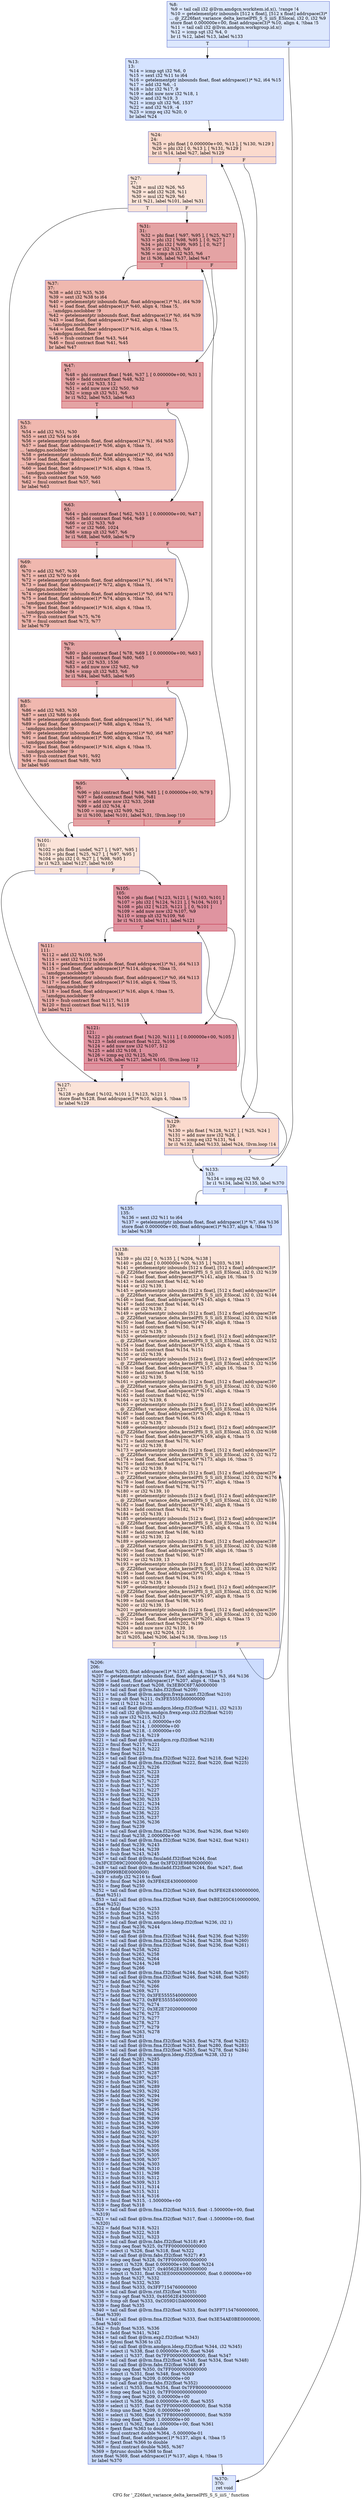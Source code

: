 digraph "CFG for '_Z26fast_variance_delta_kernelPfS_S_S_iiiS_' function" {
	label="CFG for '_Z26fast_variance_delta_kernelPfS_S_S_iiiS_' function";

	Node0x52ce030 [shape=record,color="#3d50c3ff", style=filled, fillcolor="#b2ccfb70",label="{%8:\l  %9 = tail call i32 @llvm.amdgcn.workitem.id.x(), !range !4\l  %10 = getelementptr inbounds [512 x float], [512 x float] addrspace(3)*\l... @_ZZ26fast_variance_delta_kernelPfS_S_S_iiiS_E5local, i32 0, i32 %9\l  store float 0.000000e+00, float addrspace(3)* %10, align 4, !tbaa !5\l  %11 = tail call i32 @llvm.amdgcn.workgroup.id.x()\l  %12 = icmp sgt i32 %4, 0\l  br i1 %12, label %13, label %133\l|{<s0>T|<s1>F}}"];
	Node0x52ce030:s0 -> Node0x52d0390;
	Node0x52ce030:s1 -> Node0x52d0420;
	Node0x52d0390 [shape=record,color="#3d50c3ff", style=filled, fillcolor="#a1c0ff70",label="{%13:\l13:                                               \l  %14 = icmp sgt i32 %6, 0\l  %15 = sext i32 %11 to i64\l  %16 = getelementptr inbounds float, float addrspace(1)* %2, i64 %15\l  %17 = add i32 %6, -1\l  %18 = lshr i32 %17, 9\l  %19 = add nuw nsw i32 %18, 1\l  %20 = and i32 %19, 3\l  %21 = icmp ult i32 %6, 1537\l  %22 = and i32 %19, -4\l  %23 = icmp eq i32 %20, 0\l  br label %24\l}"];
	Node0x52d0390 -> Node0x52d0c90;
	Node0x52d0c90 [shape=record,color="#3d50c3ff", style=filled, fillcolor="#f7ac8e70",label="{%24:\l24:                                               \l  %25 = phi float [ 0.000000e+00, %13 ], [ %130, %129 ]\l  %26 = phi i32 [ 0, %13 ], [ %131, %129 ]\l  br i1 %14, label %27, label %129\l|{<s0>T|<s1>F}}"];
	Node0x52d0c90:s0 -> Node0x52d0fe0;
	Node0x52d0c90:s1 -> Node0x52d0d80;
	Node0x52d0fe0 [shape=record,color="#3d50c3ff", style=filled, fillcolor="#f6bfa670",label="{%27:\l27:                                               \l  %28 = mul i32 %26, %5\l  %29 = add i32 %28, %11\l  %30 = mul i32 %29, %6\l  br i1 %21, label %101, label %31\l|{<s0>T|<s1>F}}"];
	Node0x52d0fe0:s0 -> Node0x52d12d0;
	Node0x52d0fe0:s1 -> Node0x52d1320;
	Node0x52d1320 [shape=record,color="#b70d28ff", style=filled, fillcolor="#c32e3170",label="{%31:\l31:                                               \l  %32 = phi float [ %97, %95 ], [ %25, %27 ]\l  %33 = phi i32 [ %98, %95 ], [ 0, %27 ]\l  %34 = phi i32 [ %99, %95 ], [ 0, %27 ]\l  %35 = or i32 %33, %9\l  %36 = icmp slt i32 %35, %6\l  br i1 %36, label %37, label %47\l|{<s0>T|<s1>F}}"];
	Node0x52d1320:s0 -> Node0x52d1a50;
	Node0x52d1320:s1 -> Node0x52d1ae0;
	Node0x52d1a50 [shape=record,color="#3d50c3ff", style=filled, fillcolor="#dc5d4a70",label="{%37:\l37:                                               \l  %38 = add i32 %35, %30\l  %39 = sext i32 %38 to i64\l  %40 = getelementptr inbounds float, float addrspace(1)* %1, i64 %39\l  %41 = load float, float addrspace(1)* %40, align 4, !tbaa !5,\l... !amdgpu.noclobber !9\l  %42 = getelementptr inbounds float, float addrspace(1)* %0, i64 %39\l  %43 = load float, float addrspace(1)* %42, align 4, !tbaa !5,\l... !amdgpu.noclobber !9\l  %44 = load float, float addrspace(1)* %16, align 4, !tbaa !5,\l... !amdgpu.noclobber !9\l  %45 = fsub contract float %43, %44\l  %46 = fmul contract float %41, %45\l  br label %47\l}"];
	Node0x52d1a50 -> Node0x52d1ae0;
	Node0x52d1ae0 [shape=record,color="#b70d28ff", style=filled, fillcolor="#c32e3170",label="{%47:\l47:                                               \l  %48 = phi contract float [ %46, %37 ], [ 0.000000e+00, %31 ]\l  %49 = fadd contract float %48, %32\l  %50 = or i32 %33, 512\l  %51 = add nuw nsw i32 %50, %9\l  %52 = icmp slt i32 %51, %6\l  br i1 %52, label %53, label %63\l|{<s0>T|<s1>F}}"];
	Node0x52d1ae0:s0 -> Node0x52d32b0;
	Node0x52d1ae0:s1 -> Node0x52d3300;
	Node0x52d32b0 [shape=record,color="#3d50c3ff", style=filled, fillcolor="#dc5d4a70",label="{%53:\l53:                                               \l  %54 = add i32 %51, %30\l  %55 = sext i32 %54 to i64\l  %56 = getelementptr inbounds float, float addrspace(1)* %1, i64 %55\l  %57 = load float, float addrspace(1)* %56, align 4, !tbaa !5,\l... !amdgpu.noclobber !9\l  %58 = getelementptr inbounds float, float addrspace(1)* %0, i64 %55\l  %59 = load float, float addrspace(1)* %58, align 4, !tbaa !5,\l... !amdgpu.noclobber !9\l  %60 = load float, float addrspace(1)* %16, align 4, !tbaa !5,\l... !amdgpu.noclobber !9\l  %61 = fsub contract float %59, %60\l  %62 = fmul contract float %57, %61\l  br label %63\l}"];
	Node0x52d32b0 -> Node0x52d3300;
	Node0x52d3300 [shape=record,color="#b70d28ff", style=filled, fillcolor="#c32e3170",label="{%63:\l63:                                               \l  %64 = phi contract float [ %62, %53 ], [ 0.000000e+00, %47 ]\l  %65 = fadd contract float %64, %49\l  %66 = or i32 %33, %9\l  %67 = or i32 %66, 1024\l  %68 = icmp slt i32 %67, %6\l  br i1 %68, label %69, label %79\l|{<s0>T|<s1>F}}"];
	Node0x52d3300:s0 -> Node0x52d1780;
	Node0x52d3300:s1 -> Node0x52d3f60;
	Node0x52d1780 [shape=record,color="#3d50c3ff", style=filled, fillcolor="#dc5d4a70",label="{%69:\l69:                                               \l  %70 = add i32 %67, %30\l  %71 = sext i32 %70 to i64\l  %72 = getelementptr inbounds float, float addrspace(1)* %1, i64 %71\l  %73 = load float, float addrspace(1)* %72, align 4, !tbaa !5,\l... !amdgpu.noclobber !9\l  %74 = getelementptr inbounds float, float addrspace(1)* %0, i64 %71\l  %75 = load float, float addrspace(1)* %74, align 4, !tbaa !5,\l... !amdgpu.noclobber !9\l  %76 = load float, float addrspace(1)* %16, align 4, !tbaa !5,\l... !amdgpu.noclobber !9\l  %77 = fsub contract float %75, %76\l  %78 = fmul contract float %73, %77\l  br label %79\l}"];
	Node0x52d1780 -> Node0x52d3f60;
	Node0x52d3f60 [shape=record,color="#b70d28ff", style=filled, fillcolor="#c32e3170",label="{%79:\l79:                                               \l  %80 = phi contract float [ %78, %69 ], [ 0.000000e+00, %63 ]\l  %81 = fadd contract float %80, %65\l  %82 = or i32 %33, 1536\l  %83 = add nuw nsw i32 %82, %9\l  %84 = icmp slt i32 %83, %6\l  br i1 %84, label %85, label %95\l|{<s0>T|<s1>F}}"];
	Node0x52d3f60:s0 -> Node0x52d4960;
	Node0x52d3f60:s1 -> Node0x52d1490;
	Node0x52d4960 [shape=record,color="#3d50c3ff", style=filled, fillcolor="#dc5d4a70",label="{%85:\l85:                                               \l  %86 = add i32 %83, %30\l  %87 = sext i32 %86 to i64\l  %88 = getelementptr inbounds float, float addrspace(1)* %1, i64 %87\l  %89 = load float, float addrspace(1)* %88, align 4, !tbaa !5,\l... !amdgpu.noclobber !9\l  %90 = getelementptr inbounds float, float addrspace(1)* %0, i64 %87\l  %91 = load float, float addrspace(1)* %90, align 4, !tbaa !5,\l... !amdgpu.noclobber !9\l  %92 = load float, float addrspace(1)* %16, align 4, !tbaa !5,\l... !amdgpu.noclobber !9\l  %93 = fsub contract float %91, %92\l  %94 = fmul contract float %89, %93\l  br label %95\l}"];
	Node0x52d4960 -> Node0x52d1490;
	Node0x52d1490 [shape=record,color="#b70d28ff", style=filled, fillcolor="#c32e3170",label="{%95:\l95:                                               \l  %96 = phi contract float [ %94, %85 ], [ 0.000000e+00, %79 ]\l  %97 = fadd contract float %96, %81\l  %98 = add nuw nsw i32 %33, 2048\l  %99 = add i32 %34, 4\l  %100 = icmp eq i32 %99, %22\l  br i1 %100, label %101, label %31, !llvm.loop !10\l|{<s0>T|<s1>F}}"];
	Node0x52d1490:s0 -> Node0x52d12d0;
	Node0x52d1490:s1 -> Node0x52d1320;
	Node0x52d12d0 [shape=record,color="#3d50c3ff", style=filled, fillcolor="#f6bfa670",label="{%101:\l101:                                              \l  %102 = phi float [ undef, %27 ], [ %97, %95 ]\l  %103 = phi float [ %25, %27 ], [ %97, %95 ]\l  %104 = phi i32 [ 0, %27 ], [ %98, %95 ]\l  br i1 %23, label %127, label %105\l|{<s0>T|<s1>F}}"];
	Node0x52d12d0:s0 -> Node0x52d5660;
	Node0x52d12d0:s1 -> Node0x52d56b0;
	Node0x52d56b0 [shape=record,color="#b70d28ff", style=filled, fillcolor="#b70d2870",label="{%105:\l105:                                              \l  %106 = phi float [ %123, %121 ], [ %103, %101 ]\l  %107 = phi i32 [ %124, %121 ], [ %104, %101 ]\l  %108 = phi i32 [ %125, %121 ], [ 0, %101 ]\l  %109 = add nuw nsw i32 %107, %9\l  %110 = icmp slt i32 %109, %6\l  br i1 %110, label %111, label %121\l|{<s0>T|<s1>F}}"];
	Node0x52d56b0:s0 -> Node0x52d5c20;
	Node0x52d56b0:s1 -> Node0x52d57b0;
	Node0x52d5c20 [shape=record,color="#3d50c3ff", style=filled, fillcolor="#d24b4070",label="{%111:\l111:                                              \l  %112 = add i32 %109, %30\l  %113 = sext i32 %112 to i64\l  %114 = getelementptr inbounds float, float addrspace(1)* %1, i64 %113\l  %115 = load float, float addrspace(1)* %114, align 4, !tbaa !5,\l... !amdgpu.noclobber !9\l  %116 = getelementptr inbounds float, float addrspace(1)* %0, i64 %113\l  %117 = load float, float addrspace(1)* %116, align 4, !tbaa !5,\l... !amdgpu.noclobber !9\l  %118 = load float, float addrspace(1)* %16, align 4, !tbaa !5,\l... !amdgpu.noclobber !9\l  %119 = fsub contract float %117, %118\l  %120 = fmul contract float %115, %119\l  br label %121\l}"];
	Node0x52d5c20 -> Node0x52d57b0;
	Node0x52d57b0 [shape=record,color="#b70d28ff", style=filled, fillcolor="#b70d2870",label="{%121:\l121:                                              \l  %122 = phi contract float [ %120, %111 ], [ 0.000000e+00, %105 ]\l  %123 = fadd contract float %122, %106\l  %124 = add nuw nsw i32 %107, 512\l  %125 = add i32 %108, 1\l  %126 = icmp eq i32 %125, %20\l  br i1 %126, label %127, label %105, !llvm.loop !12\l|{<s0>T|<s1>F}}"];
	Node0x52d57b0:s0 -> Node0x52d5660;
	Node0x52d57b0:s1 -> Node0x52d56b0;
	Node0x52d5660 [shape=record,color="#3d50c3ff", style=filled, fillcolor="#f6bfa670",label="{%127:\l127:                                              \l  %128 = phi float [ %102, %101 ], [ %123, %121 ]\l  store float %128, float addrspace(3)* %10, align 4, !tbaa !5\l  br label %129\l}"];
	Node0x52d5660 -> Node0x52d0d80;
	Node0x52d0d80 [shape=record,color="#3d50c3ff", style=filled, fillcolor="#f7ac8e70",label="{%129:\l129:                                              \l  %130 = phi float [ %128, %127 ], [ %25, %24 ]\l  %131 = add nuw nsw i32 %26, 1\l  %132 = icmp eq i32 %131, %4\l  br i1 %132, label %133, label %24, !llvm.loop !14\l|{<s0>T|<s1>F}}"];
	Node0x52d0d80:s0 -> Node0x52d0420;
	Node0x52d0d80:s1 -> Node0x52d0c90;
	Node0x52d0420 [shape=record,color="#3d50c3ff", style=filled, fillcolor="#b2ccfb70",label="{%133:\l133:                                              \l  %134 = icmp eq i32 %9, 0\l  br i1 %134, label %135, label %370\l|{<s0>T|<s1>F}}"];
	Node0x52d0420:s0 -> Node0x52d3e70;
	Node0x52d0420:s1 -> Node0x52d70a0;
	Node0x52d3e70 [shape=record,color="#3d50c3ff", style=filled, fillcolor="#8caffe70",label="{%135:\l135:                                              \l  %136 = sext i32 %11 to i64\l  %137 = getelementptr inbounds float, float addrspace(1)* %7, i64 %136\l  store float 0.000000e+00, float addrspace(1)* %137, align 4, !tbaa !5\l  br label %138\l}"];
	Node0x52d3e70 -> Node0x52d7340;
	Node0x52d7340 [shape=record,color="#3d50c3ff", style=filled, fillcolor="#f6bfa670",label="{%138:\l138:                                              \l  %139 = phi i32 [ 0, %135 ], [ %204, %138 ]\l  %140 = phi float [ 0.000000e+00, %135 ], [ %203, %138 ]\l  %141 = getelementptr inbounds [512 x float], [512 x float] addrspace(3)*\l... @_ZZ26fast_variance_delta_kernelPfS_S_S_iiiS_E5local, i32 0, i32 %139\l  %142 = load float, float addrspace(3)* %141, align 16, !tbaa !5\l  %143 = fadd contract float %142, %140\l  %144 = or i32 %139, 1\l  %145 = getelementptr inbounds [512 x float], [512 x float] addrspace(3)*\l... @_ZZ26fast_variance_delta_kernelPfS_S_S_iiiS_E5local, i32 0, i32 %144\l  %146 = load float, float addrspace(3)* %145, align 4, !tbaa !5\l  %147 = fadd contract float %146, %143\l  %148 = or i32 %139, 2\l  %149 = getelementptr inbounds [512 x float], [512 x float] addrspace(3)*\l... @_ZZ26fast_variance_delta_kernelPfS_S_S_iiiS_E5local, i32 0, i32 %148\l  %150 = load float, float addrspace(3)* %149, align 8, !tbaa !5\l  %151 = fadd contract float %150, %147\l  %152 = or i32 %139, 3\l  %153 = getelementptr inbounds [512 x float], [512 x float] addrspace(3)*\l... @_ZZ26fast_variance_delta_kernelPfS_S_S_iiiS_E5local, i32 0, i32 %152\l  %154 = load float, float addrspace(3)* %153, align 4, !tbaa !5\l  %155 = fadd contract float %154, %151\l  %156 = or i32 %139, 4\l  %157 = getelementptr inbounds [512 x float], [512 x float] addrspace(3)*\l... @_ZZ26fast_variance_delta_kernelPfS_S_S_iiiS_E5local, i32 0, i32 %156\l  %158 = load float, float addrspace(3)* %157, align 16, !tbaa !5\l  %159 = fadd contract float %158, %155\l  %160 = or i32 %139, 5\l  %161 = getelementptr inbounds [512 x float], [512 x float] addrspace(3)*\l... @_ZZ26fast_variance_delta_kernelPfS_S_S_iiiS_E5local, i32 0, i32 %160\l  %162 = load float, float addrspace(3)* %161, align 4, !tbaa !5\l  %163 = fadd contract float %162, %159\l  %164 = or i32 %139, 6\l  %165 = getelementptr inbounds [512 x float], [512 x float] addrspace(3)*\l... @_ZZ26fast_variance_delta_kernelPfS_S_S_iiiS_E5local, i32 0, i32 %164\l  %166 = load float, float addrspace(3)* %165, align 8, !tbaa !5\l  %167 = fadd contract float %166, %163\l  %168 = or i32 %139, 7\l  %169 = getelementptr inbounds [512 x float], [512 x float] addrspace(3)*\l... @_ZZ26fast_variance_delta_kernelPfS_S_S_iiiS_E5local, i32 0, i32 %168\l  %170 = load float, float addrspace(3)* %169, align 4, !tbaa !5\l  %171 = fadd contract float %170, %167\l  %172 = or i32 %139, 8\l  %173 = getelementptr inbounds [512 x float], [512 x float] addrspace(3)*\l... @_ZZ26fast_variance_delta_kernelPfS_S_S_iiiS_E5local, i32 0, i32 %172\l  %174 = load float, float addrspace(3)* %173, align 16, !tbaa !5\l  %175 = fadd contract float %174, %171\l  %176 = or i32 %139, 9\l  %177 = getelementptr inbounds [512 x float], [512 x float] addrspace(3)*\l... @_ZZ26fast_variance_delta_kernelPfS_S_S_iiiS_E5local, i32 0, i32 %176\l  %178 = load float, float addrspace(3)* %177, align 4, !tbaa !5\l  %179 = fadd contract float %178, %175\l  %180 = or i32 %139, 10\l  %181 = getelementptr inbounds [512 x float], [512 x float] addrspace(3)*\l... @_ZZ26fast_variance_delta_kernelPfS_S_S_iiiS_E5local, i32 0, i32 %180\l  %182 = load float, float addrspace(3)* %181, align 8, !tbaa !5\l  %183 = fadd contract float %182, %179\l  %184 = or i32 %139, 11\l  %185 = getelementptr inbounds [512 x float], [512 x float] addrspace(3)*\l... @_ZZ26fast_variance_delta_kernelPfS_S_S_iiiS_E5local, i32 0, i32 %184\l  %186 = load float, float addrspace(3)* %185, align 4, !tbaa !5\l  %187 = fadd contract float %186, %183\l  %188 = or i32 %139, 12\l  %189 = getelementptr inbounds [512 x float], [512 x float] addrspace(3)*\l... @_ZZ26fast_variance_delta_kernelPfS_S_S_iiiS_E5local, i32 0, i32 %188\l  %190 = load float, float addrspace(3)* %189, align 16, !tbaa !5\l  %191 = fadd contract float %190, %187\l  %192 = or i32 %139, 13\l  %193 = getelementptr inbounds [512 x float], [512 x float] addrspace(3)*\l... @_ZZ26fast_variance_delta_kernelPfS_S_S_iiiS_E5local, i32 0, i32 %192\l  %194 = load float, float addrspace(3)* %193, align 4, !tbaa !5\l  %195 = fadd contract float %194, %191\l  %196 = or i32 %139, 14\l  %197 = getelementptr inbounds [512 x float], [512 x float] addrspace(3)*\l... @_ZZ26fast_variance_delta_kernelPfS_S_S_iiiS_E5local, i32 0, i32 %196\l  %198 = load float, float addrspace(3)* %197, align 8, !tbaa !5\l  %199 = fadd contract float %198, %195\l  %200 = or i32 %139, 15\l  %201 = getelementptr inbounds [512 x float], [512 x float] addrspace(3)*\l... @_ZZ26fast_variance_delta_kernelPfS_S_S_iiiS_E5local, i32 0, i32 %200\l  %202 = load float, float addrspace(3)* %201, align 4, !tbaa !5\l  %203 = fadd contract float %202, %199\l  %204 = add nuw nsw i32 %139, 16\l  %205 = icmp eq i32 %204, 512\l  br i1 %205, label %206, label %138, !llvm.loop !15\l|{<s0>T|<s1>F}}"];
	Node0x52d7340:s0 -> Node0x52d9d60;
	Node0x52d7340:s1 -> Node0x52d7340;
	Node0x52d9d60 [shape=record,color="#3d50c3ff", style=filled, fillcolor="#8caffe70",label="{%206:\l206:                                              \l  store float %203, float addrspace(1)* %137, align 4, !tbaa !5\l  %207 = getelementptr inbounds float, float addrspace(1)* %3, i64 %136\l  %208 = load float, float addrspace(1)* %207, align 4, !tbaa !5\l  %209 = fadd contract float %208, 0x3EB0C6F7A0000000\l  %210 = tail call float @llvm.fabs.f32(float %209)\l  %211 = tail call float @llvm.amdgcn.frexp.mant.f32(float %210)\l  %212 = fcmp olt float %211, 0x3FE5555560000000\l  %213 = zext i1 %212 to i32\l  %214 = tail call float @llvm.amdgcn.ldexp.f32(float %211, i32 %213)\l  %215 = tail call i32 @llvm.amdgcn.frexp.exp.i32.f32(float %210)\l  %216 = sub nsw i32 %215, %213\l  %217 = fadd float %214, -1.000000e+00\l  %218 = fadd float %214, 1.000000e+00\l  %219 = fadd float %218, -1.000000e+00\l  %220 = fsub float %214, %219\l  %221 = tail call float @llvm.amdgcn.rcp.f32(float %218)\l  %222 = fmul float %217, %221\l  %223 = fmul float %218, %222\l  %224 = fneg float %223\l  %225 = tail call float @llvm.fma.f32(float %222, float %218, float %224)\l  %226 = tail call float @llvm.fma.f32(float %222, float %220, float %225)\l  %227 = fadd float %223, %226\l  %228 = fsub float %227, %223\l  %229 = fsub float %226, %228\l  %230 = fsub float %217, %227\l  %231 = fsub float %217, %230\l  %232 = fsub float %231, %227\l  %233 = fsub float %232, %229\l  %234 = fadd float %230, %233\l  %235 = fmul float %221, %234\l  %236 = fadd float %222, %235\l  %237 = fsub float %236, %222\l  %238 = fsub float %235, %237\l  %239 = fmul float %236, %236\l  %240 = fneg float %239\l  %241 = tail call float @llvm.fma.f32(float %236, float %236, float %240)\l  %242 = fmul float %238, 2.000000e+00\l  %243 = tail call float @llvm.fma.f32(float %236, float %242, float %241)\l  %244 = fadd float %239, %243\l  %245 = fsub float %244, %239\l  %246 = fsub float %243, %245\l  %247 = tail call float @llvm.fmuladd.f32(float %244, float\l... 0x3FCED89C20000000, float 0x3FD23E9880000000)\l  %248 = tail call float @llvm.fmuladd.f32(float %244, float %247, float\l... 0x3FD999BDE0000000)\l  %249 = sitofp i32 %216 to float\l  %250 = fmul float %249, 0x3FE62E4300000000\l  %251 = fneg float %250\l  %252 = tail call float @llvm.fma.f32(float %249, float 0x3FE62E4300000000,\l... float %251)\l  %253 = tail call float @llvm.fma.f32(float %249, float 0xBE205C6100000000,\l... float %252)\l  %254 = fadd float %250, %253\l  %255 = fsub float %254, %250\l  %256 = fsub float %253, %255\l  %257 = tail call float @llvm.amdgcn.ldexp.f32(float %236, i32 1)\l  %258 = fmul float %236, %244\l  %259 = fneg float %258\l  %260 = tail call float @llvm.fma.f32(float %244, float %236, float %259)\l  %261 = tail call float @llvm.fma.f32(float %244, float %238, float %260)\l  %262 = tail call float @llvm.fma.f32(float %246, float %236, float %261)\l  %263 = fadd float %258, %262\l  %264 = fsub float %263, %258\l  %265 = fsub float %262, %264\l  %266 = fmul float %244, %248\l  %267 = fneg float %266\l  %268 = tail call float @llvm.fma.f32(float %244, float %248, float %267)\l  %269 = tail call float @llvm.fma.f32(float %246, float %248, float %268)\l  %270 = fadd float %266, %269\l  %271 = fsub float %270, %266\l  %272 = fsub float %269, %271\l  %273 = fadd float %270, 0x3FE5555540000000\l  %274 = fadd float %273, 0xBFE5555540000000\l  %275 = fsub float %270, %274\l  %276 = fadd float %272, 0x3E2E720200000000\l  %277 = fadd float %276, %275\l  %278 = fadd float %273, %277\l  %279 = fsub float %278, %273\l  %280 = fsub float %277, %279\l  %281 = fmul float %263, %278\l  %282 = fneg float %281\l  %283 = tail call float @llvm.fma.f32(float %263, float %278, float %282)\l  %284 = tail call float @llvm.fma.f32(float %263, float %280, float %283)\l  %285 = tail call float @llvm.fma.f32(float %265, float %278, float %284)\l  %286 = tail call float @llvm.amdgcn.ldexp.f32(float %238, i32 1)\l  %287 = fadd float %281, %285\l  %288 = fsub float %287, %281\l  %289 = fsub float %285, %288\l  %290 = fadd float %257, %287\l  %291 = fsub float %290, %257\l  %292 = fsub float %287, %291\l  %293 = fadd float %286, %289\l  %294 = fadd float %293, %292\l  %295 = fadd float %290, %294\l  %296 = fsub float %295, %290\l  %297 = fsub float %294, %296\l  %298 = fadd float %254, %295\l  %299 = fsub float %298, %254\l  %300 = fsub float %298, %299\l  %301 = fsub float %254, %300\l  %302 = fsub float %295, %299\l  %303 = fadd float %302, %301\l  %304 = fadd float %256, %297\l  %305 = fsub float %304, %256\l  %306 = fsub float %304, %305\l  %307 = fsub float %256, %306\l  %308 = fsub float %297, %305\l  %309 = fadd float %308, %307\l  %310 = fadd float %304, %303\l  %311 = fadd float %298, %310\l  %312 = fsub float %311, %298\l  %313 = fsub float %310, %312\l  %314 = fadd float %309, %313\l  %315 = fadd float %311, %314\l  %316 = fsub float %315, %311\l  %317 = fsub float %314, %316\l  %318 = fmul float %315, -1.500000e+00\l  %319 = fneg float %318\l  %320 = tail call float @llvm.fma.f32(float %315, float -1.500000e+00, float\l... %319)\l  %321 = tail call float @llvm.fma.f32(float %317, float -1.500000e+00, float\l... %320)\l  %322 = fadd float %318, %321\l  %323 = fsub float %322, %318\l  %324 = fsub float %321, %323\l  %325 = tail call float @llvm.fabs.f32(float %318) #3\l  %326 = fcmp oeq float %325, 0x7FF0000000000000\l  %327 = select i1 %326, float %318, float %322\l  %328 = tail call float @llvm.fabs.f32(float %327) #3\l  %329 = fcmp oeq float %328, 0x7FF0000000000000\l  %330 = select i1 %329, float 0.000000e+00, float %324\l  %331 = fcmp oeq float %327, 0x40562E4300000000\l  %332 = select i1 %331, float 0x3EE0000000000000, float 0.000000e+00\l  %333 = fsub float %327, %332\l  %334 = fadd float %332, %330\l  %335 = fmul float %333, 0x3FF7154760000000\l  %336 = tail call float @llvm.rint.f32(float %335)\l  %337 = fcmp ogt float %333, 0x40562E4300000000\l  %338 = fcmp olt float %333, 0xC059D1DA00000000\l  %339 = fneg float %335\l  %340 = tail call float @llvm.fma.f32(float %333, float 0x3FF7154760000000,\l... float %339)\l  %341 = tail call float @llvm.fma.f32(float %333, float 0x3E54AE0BE0000000,\l... float %340)\l  %342 = fsub float %335, %336\l  %343 = fadd float %341, %342\l  %344 = tail call float @llvm.exp2.f32(float %343)\l  %345 = fptosi float %336 to i32\l  %346 = tail call float @llvm.amdgcn.ldexp.f32(float %344, i32 %345)\l  %347 = select i1 %338, float 0.000000e+00, float %346\l  %348 = select i1 %337, float 0x7FF0000000000000, float %347\l  %349 = tail call float @llvm.fma.f32(float %348, float %334, float %348)\l  %350 = tail call float @llvm.fabs.f32(float %348) #3\l  %351 = fcmp oeq float %350, 0x7FF0000000000000\l  %352 = select i1 %351, float %348, float %349\l  %353 = fcmp uge float %209, 0.000000e+00\l  %354 = tail call float @llvm.fabs.f32(float %352)\l  %355 = select i1 %353, float %354, float 0x7FF8000000000000\l  %356 = fcmp oeq float %210, 0x7FF0000000000000\l  %357 = fcmp oeq float %209, 0.000000e+00\l  %358 = select i1 %356, float 0.000000e+00, float %355\l  %359 = select i1 %357, float 0x7FF0000000000000, float %358\l  %360 = fcmp uno float %209, 0.000000e+00\l  %361 = select i1 %360, float 0x7FF8000000000000, float %359\l  %362 = fcmp oeq float %209, 1.000000e+00\l  %363 = select i1 %362, float 1.000000e+00, float %361\l  %364 = fpext float %363 to double\l  %365 = fmul contract double %364, -5.000000e-01\l  %366 = load float, float addrspace(1)* %137, align 4, !tbaa !5\l  %367 = fpext float %366 to double\l  %368 = fmul contract double %365, %367\l  %369 = fptrunc double %368 to float\l  store float %369, float addrspace(1)* %137, align 4, !tbaa !5\l  br label %370\l}"];
	Node0x52d9d60 -> Node0x52d70a0;
	Node0x52d70a0 [shape=record,color="#3d50c3ff", style=filled, fillcolor="#b2ccfb70",label="{%370:\l370:                                              \l  ret void\l}"];
}
